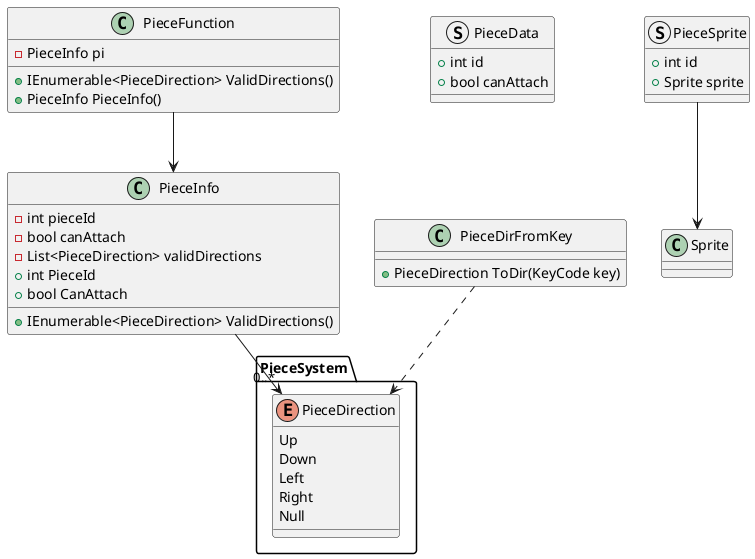 @startuml
namespace PieceSystem {
    enum PieceDirection {
        Up
        Down
        Left
        Right
        Null
    }
}

class PieceFunction {
    - PieceInfo pi
    + IEnumerable<PieceDirection> ValidDirections()
    + PieceInfo PieceInfo()
}

class PieceInfo {
    - int pieceId
    - bool canAttach
    - List<PieceDirection> validDirections
    + int PieceId
    + bool CanAttach
    + IEnumerable<PieceDirection> ValidDirections()
}

struct PieceData {
    + int id
    + bool canAttach
}

struct PieceSprite {
    + int id
    + Sprite sprite
}

class PieceDirFromKey {
    + PieceDirection ToDir(KeyCode key)
}

PieceFunction --> PieceInfo
PieceInfo --> "0..*" PieceSystem.PieceDirection
PieceDirFromKey ..> PieceSystem.PieceDirection
PieceSprite --> Sprite
@enduml
